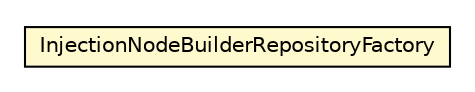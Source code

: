 #!/usr/local/bin/dot
#
# Class diagram 
# Generated by UMLGraph version 5.1 (http://www.umlgraph.org/)
#

digraph G {
	edge [fontname="Helvetica",fontsize=10,labelfontname="Helvetica",labelfontsize=10];
	node [fontname="Helvetica",fontsize=10,shape=plaintext];
	nodesep=0.25;
	ranksep=0.5;
	// org.androidtransfuse.analysis.repository.InjectionNodeBuilderRepositoryFactory
	c30589 [label=<<table title="org.androidtransfuse.analysis.repository.InjectionNodeBuilderRepositoryFactory" border="0" cellborder="1" cellspacing="0" cellpadding="2" port="p" bgcolor="lemonChiffon" href="./InjectionNodeBuilderRepositoryFactory.html">
		<tr><td><table border="0" cellspacing="0" cellpadding="1">
<tr><td align="center" balign="center"> InjectionNodeBuilderRepositoryFactory </td></tr>
		</table></td></tr>
		</table>>, fontname="Helvetica", fontcolor="black", fontsize=10.0];
}

